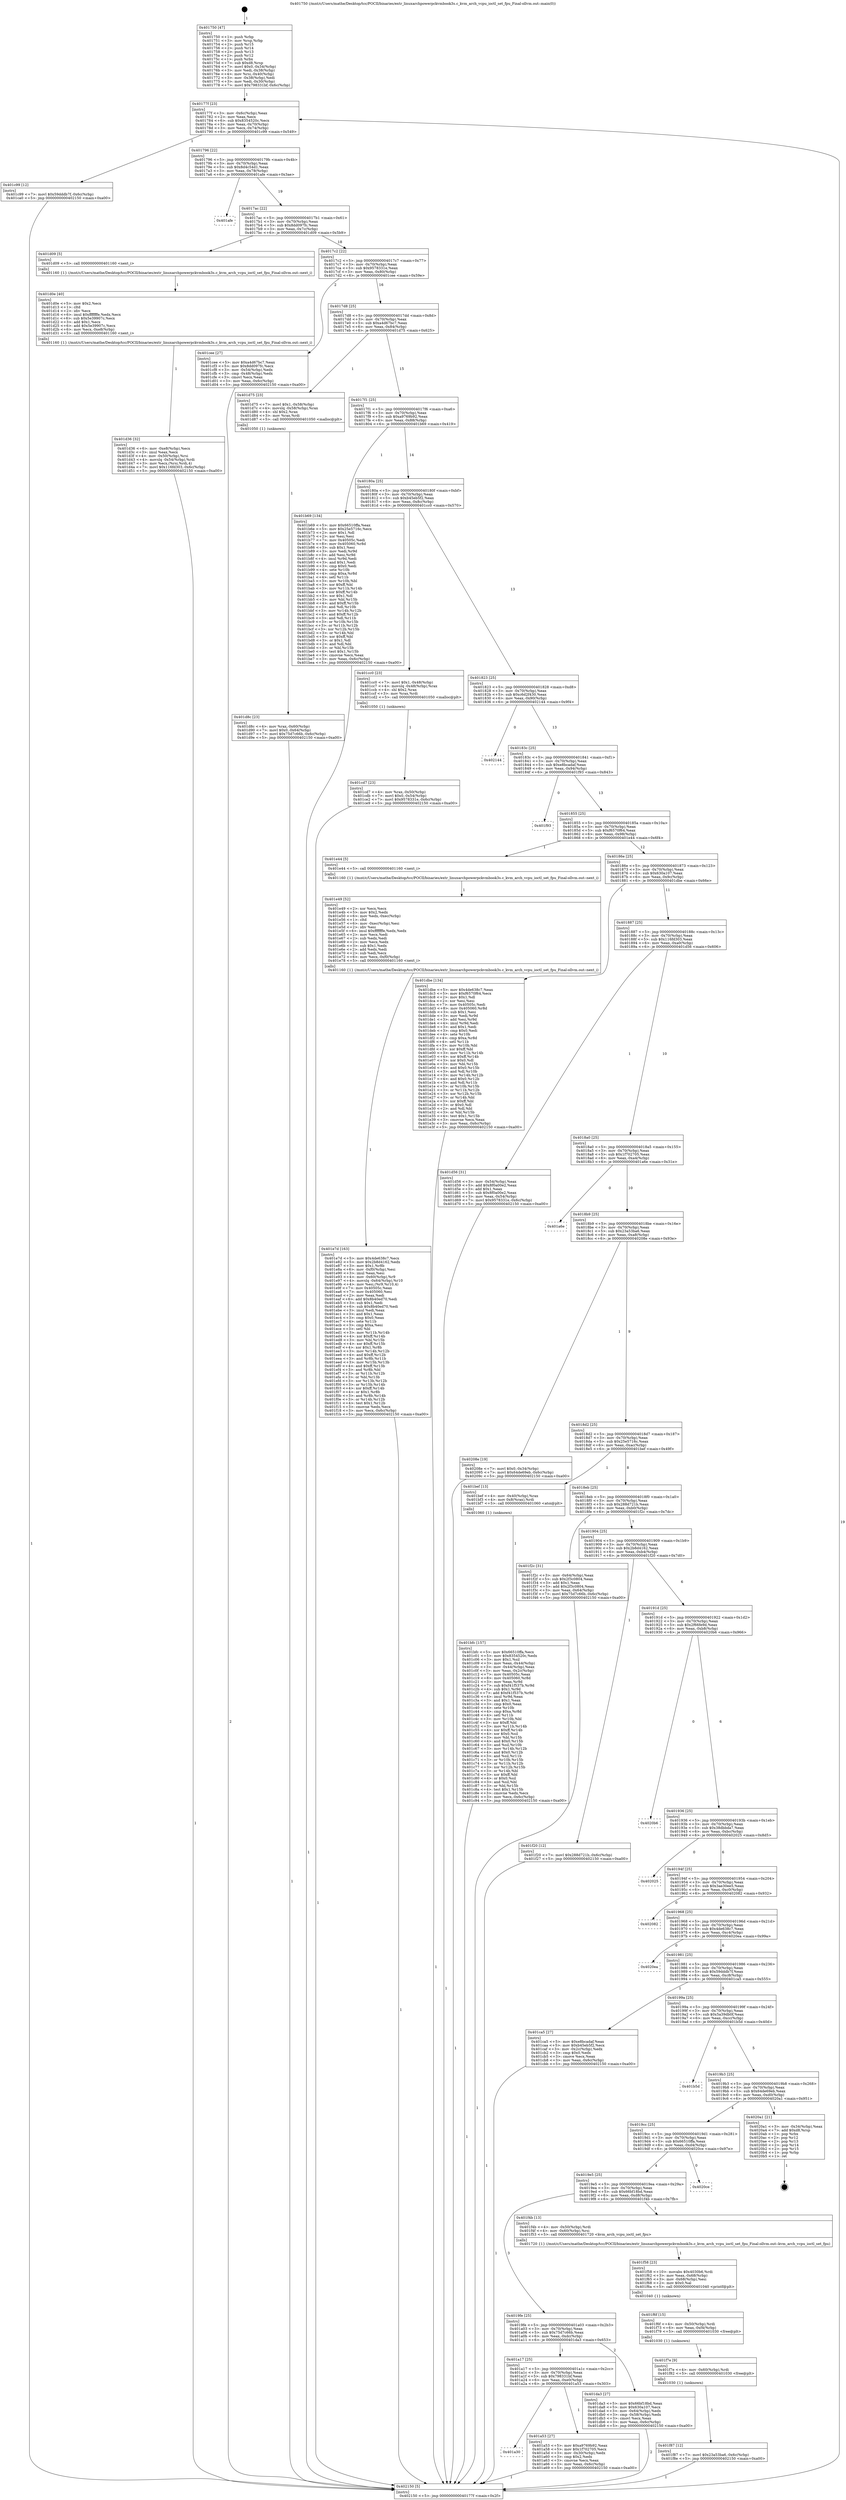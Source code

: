 digraph "0x401750" {
  label = "0x401750 (/mnt/c/Users/mathe/Desktop/tcc/POCII/binaries/extr_linuxarchpowerpckvmbook3s.c_kvm_arch_vcpu_ioctl_set_fpu_Final-ollvm.out::main(0))"
  labelloc = "t"
  node[shape=record]

  Entry [label="",width=0.3,height=0.3,shape=circle,fillcolor=black,style=filled]
  "0x40177f" [label="{
     0x40177f [23]\l
     | [instrs]\l
     &nbsp;&nbsp;0x40177f \<+3\>: mov -0x6c(%rbp),%eax\l
     &nbsp;&nbsp;0x401782 \<+2\>: mov %eax,%ecx\l
     &nbsp;&nbsp;0x401784 \<+6\>: sub $0x8354520c,%ecx\l
     &nbsp;&nbsp;0x40178a \<+3\>: mov %eax,-0x70(%rbp)\l
     &nbsp;&nbsp;0x40178d \<+3\>: mov %ecx,-0x74(%rbp)\l
     &nbsp;&nbsp;0x401790 \<+6\>: je 0000000000401c99 \<main+0x549\>\l
  }"]
  "0x401c99" [label="{
     0x401c99 [12]\l
     | [instrs]\l
     &nbsp;&nbsp;0x401c99 \<+7\>: movl $0x59dddb7f,-0x6c(%rbp)\l
     &nbsp;&nbsp;0x401ca0 \<+5\>: jmp 0000000000402150 \<main+0xa00\>\l
  }"]
  "0x401796" [label="{
     0x401796 [22]\l
     | [instrs]\l
     &nbsp;&nbsp;0x401796 \<+5\>: jmp 000000000040179b \<main+0x4b\>\l
     &nbsp;&nbsp;0x40179b \<+3\>: mov -0x70(%rbp),%eax\l
     &nbsp;&nbsp;0x40179e \<+5\>: sub $0x8d4c54d1,%eax\l
     &nbsp;&nbsp;0x4017a3 \<+3\>: mov %eax,-0x78(%rbp)\l
     &nbsp;&nbsp;0x4017a6 \<+6\>: je 0000000000401afe \<main+0x3ae\>\l
  }"]
  Exit [label="",width=0.3,height=0.3,shape=circle,fillcolor=black,style=filled,peripheries=2]
  "0x401afe" [label="{
     0x401afe\l
  }", style=dashed]
  "0x4017ac" [label="{
     0x4017ac [22]\l
     | [instrs]\l
     &nbsp;&nbsp;0x4017ac \<+5\>: jmp 00000000004017b1 \<main+0x61\>\l
     &nbsp;&nbsp;0x4017b1 \<+3\>: mov -0x70(%rbp),%eax\l
     &nbsp;&nbsp;0x4017b4 \<+5\>: sub $0x8dd097fc,%eax\l
     &nbsp;&nbsp;0x4017b9 \<+3\>: mov %eax,-0x7c(%rbp)\l
     &nbsp;&nbsp;0x4017bc \<+6\>: je 0000000000401d09 \<main+0x5b9\>\l
  }"]
  "0x401f87" [label="{
     0x401f87 [12]\l
     | [instrs]\l
     &nbsp;&nbsp;0x401f87 \<+7\>: movl $0x23a53ba6,-0x6c(%rbp)\l
     &nbsp;&nbsp;0x401f8e \<+5\>: jmp 0000000000402150 \<main+0xa00\>\l
  }"]
  "0x401d09" [label="{
     0x401d09 [5]\l
     | [instrs]\l
     &nbsp;&nbsp;0x401d09 \<+5\>: call 0000000000401160 \<next_i\>\l
     | [calls]\l
     &nbsp;&nbsp;0x401160 \{1\} (/mnt/c/Users/mathe/Desktop/tcc/POCII/binaries/extr_linuxarchpowerpckvmbook3s.c_kvm_arch_vcpu_ioctl_set_fpu_Final-ollvm.out::next_i)\l
  }"]
  "0x4017c2" [label="{
     0x4017c2 [22]\l
     | [instrs]\l
     &nbsp;&nbsp;0x4017c2 \<+5\>: jmp 00000000004017c7 \<main+0x77\>\l
     &nbsp;&nbsp;0x4017c7 \<+3\>: mov -0x70(%rbp),%eax\l
     &nbsp;&nbsp;0x4017ca \<+5\>: sub $0x9578331e,%eax\l
     &nbsp;&nbsp;0x4017cf \<+3\>: mov %eax,-0x80(%rbp)\l
     &nbsp;&nbsp;0x4017d2 \<+6\>: je 0000000000401cee \<main+0x59e\>\l
  }"]
  "0x401f7e" [label="{
     0x401f7e [9]\l
     | [instrs]\l
     &nbsp;&nbsp;0x401f7e \<+4\>: mov -0x60(%rbp),%rdi\l
     &nbsp;&nbsp;0x401f82 \<+5\>: call 0000000000401030 \<free@plt\>\l
     | [calls]\l
     &nbsp;&nbsp;0x401030 \{1\} (unknown)\l
  }"]
  "0x401cee" [label="{
     0x401cee [27]\l
     | [instrs]\l
     &nbsp;&nbsp;0x401cee \<+5\>: mov $0xa4d67bc7,%eax\l
     &nbsp;&nbsp;0x401cf3 \<+5\>: mov $0x8dd097fc,%ecx\l
     &nbsp;&nbsp;0x401cf8 \<+3\>: mov -0x54(%rbp),%edx\l
     &nbsp;&nbsp;0x401cfb \<+3\>: cmp -0x48(%rbp),%edx\l
     &nbsp;&nbsp;0x401cfe \<+3\>: cmovl %ecx,%eax\l
     &nbsp;&nbsp;0x401d01 \<+3\>: mov %eax,-0x6c(%rbp)\l
     &nbsp;&nbsp;0x401d04 \<+5\>: jmp 0000000000402150 \<main+0xa00\>\l
  }"]
  "0x4017d8" [label="{
     0x4017d8 [25]\l
     | [instrs]\l
     &nbsp;&nbsp;0x4017d8 \<+5\>: jmp 00000000004017dd \<main+0x8d\>\l
     &nbsp;&nbsp;0x4017dd \<+3\>: mov -0x70(%rbp),%eax\l
     &nbsp;&nbsp;0x4017e0 \<+5\>: sub $0xa4d67bc7,%eax\l
     &nbsp;&nbsp;0x4017e5 \<+6\>: mov %eax,-0x84(%rbp)\l
     &nbsp;&nbsp;0x4017eb \<+6\>: je 0000000000401d75 \<main+0x625\>\l
  }"]
  "0x401f6f" [label="{
     0x401f6f [15]\l
     | [instrs]\l
     &nbsp;&nbsp;0x401f6f \<+4\>: mov -0x50(%rbp),%rdi\l
     &nbsp;&nbsp;0x401f73 \<+6\>: mov %eax,-0xf4(%rbp)\l
     &nbsp;&nbsp;0x401f79 \<+5\>: call 0000000000401030 \<free@plt\>\l
     | [calls]\l
     &nbsp;&nbsp;0x401030 \{1\} (unknown)\l
  }"]
  "0x401d75" [label="{
     0x401d75 [23]\l
     | [instrs]\l
     &nbsp;&nbsp;0x401d75 \<+7\>: movl $0x1,-0x58(%rbp)\l
     &nbsp;&nbsp;0x401d7c \<+4\>: movslq -0x58(%rbp),%rax\l
     &nbsp;&nbsp;0x401d80 \<+4\>: shl $0x2,%rax\l
     &nbsp;&nbsp;0x401d84 \<+3\>: mov %rax,%rdi\l
     &nbsp;&nbsp;0x401d87 \<+5\>: call 0000000000401050 \<malloc@plt\>\l
     | [calls]\l
     &nbsp;&nbsp;0x401050 \{1\} (unknown)\l
  }"]
  "0x4017f1" [label="{
     0x4017f1 [25]\l
     | [instrs]\l
     &nbsp;&nbsp;0x4017f1 \<+5\>: jmp 00000000004017f6 \<main+0xa6\>\l
     &nbsp;&nbsp;0x4017f6 \<+3\>: mov -0x70(%rbp),%eax\l
     &nbsp;&nbsp;0x4017f9 \<+5\>: sub $0xa9769b92,%eax\l
     &nbsp;&nbsp;0x4017fe \<+6\>: mov %eax,-0x88(%rbp)\l
     &nbsp;&nbsp;0x401804 \<+6\>: je 0000000000401b69 \<main+0x419\>\l
  }"]
  "0x401f58" [label="{
     0x401f58 [23]\l
     | [instrs]\l
     &nbsp;&nbsp;0x401f58 \<+10\>: movabs $0x4030b6,%rdi\l
     &nbsp;&nbsp;0x401f62 \<+3\>: mov %eax,-0x68(%rbp)\l
     &nbsp;&nbsp;0x401f65 \<+3\>: mov -0x68(%rbp),%esi\l
     &nbsp;&nbsp;0x401f68 \<+2\>: mov $0x0,%al\l
     &nbsp;&nbsp;0x401f6a \<+5\>: call 0000000000401040 \<printf@plt\>\l
     | [calls]\l
     &nbsp;&nbsp;0x401040 \{1\} (unknown)\l
  }"]
  "0x401b69" [label="{
     0x401b69 [134]\l
     | [instrs]\l
     &nbsp;&nbsp;0x401b69 \<+5\>: mov $0x66510ffa,%eax\l
     &nbsp;&nbsp;0x401b6e \<+5\>: mov $0x25e5716c,%ecx\l
     &nbsp;&nbsp;0x401b73 \<+2\>: mov $0x1,%dl\l
     &nbsp;&nbsp;0x401b75 \<+2\>: xor %esi,%esi\l
     &nbsp;&nbsp;0x401b77 \<+7\>: mov 0x40505c,%edi\l
     &nbsp;&nbsp;0x401b7e \<+8\>: mov 0x405060,%r8d\l
     &nbsp;&nbsp;0x401b86 \<+3\>: sub $0x1,%esi\l
     &nbsp;&nbsp;0x401b89 \<+3\>: mov %edi,%r9d\l
     &nbsp;&nbsp;0x401b8c \<+3\>: add %esi,%r9d\l
     &nbsp;&nbsp;0x401b8f \<+4\>: imul %r9d,%edi\l
     &nbsp;&nbsp;0x401b93 \<+3\>: and $0x1,%edi\l
     &nbsp;&nbsp;0x401b96 \<+3\>: cmp $0x0,%edi\l
     &nbsp;&nbsp;0x401b99 \<+4\>: sete %r10b\l
     &nbsp;&nbsp;0x401b9d \<+4\>: cmp $0xa,%r8d\l
     &nbsp;&nbsp;0x401ba1 \<+4\>: setl %r11b\l
     &nbsp;&nbsp;0x401ba5 \<+3\>: mov %r10b,%bl\l
     &nbsp;&nbsp;0x401ba8 \<+3\>: xor $0xff,%bl\l
     &nbsp;&nbsp;0x401bab \<+3\>: mov %r11b,%r14b\l
     &nbsp;&nbsp;0x401bae \<+4\>: xor $0xff,%r14b\l
     &nbsp;&nbsp;0x401bb2 \<+3\>: xor $0x1,%dl\l
     &nbsp;&nbsp;0x401bb5 \<+3\>: mov %bl,%r15b\l
     &nbsp;&nbsp;0x401bb8 \<+4\>: and $0xff,%r15b\l
     &nbsp;&nbsp;0x401bbc \<+3\>: and %dl,%r10b\l
     &nbsp;&nbsp;0x401bbf \<+3\>: mov %r14b,%r12b\l
     &nbsp;&nbsp;0x401bc2 \<+4\>: and $0xff,%r12b\l
     &nbsp;&nbsp;0x401bc6 \<+3\>: and %dl,%r11b\l
     &nbsp;&nbsp;0x401bc9 \<+3\>: or %r10b,%r15b\l
     &nbsp;&nbsp;0x401bcc \<+3\>: or %r11b,%r12b\l
     &nbsp;&nbsp;0x401bcf \<+3\>: xor %r12b,%r15b\l
     &nbsp;&nbsp;0x401bd2 \<+3\>: or %r14b,%bl\l
     &nbsp;&nbsp;0x401bd5 \<+3\>: xor $0xff,%bl\l
     &nbsp;&nbsp;0x401bd8 \<+3\>: or $0x1,%dl\l
     &nbsp;&nbsp;0x401bdb \<+2\>: and %dl,%bl\l
     &nbsp;&nbsp;0x401bdd \<+3\>: or %bl,%r15b\l
     &nbsp;&nbsp;0x401be0 \<+4\>: test $0x1,%r15b\l
     &nbsp;&nbsp;0x401be4 \<+3\>: cmovne %ecx,%eax\l
     &nbsp;&nbsp;0x401be7 \<+3\>: mov %eax,-0x6c(%rbp)\l
     &nbsp;&nbsp;0x401bea \<+5\>: jmp 0000000000402150 \<main+0xa00\>\l
  }"]
  "0x40180a" [label="{
     0x40180a [25]\l
     | [instrs]\l
     &nbsp;&nbsp;0x40180a \<+5\>: jmp 000000000040180f \<main+0xbf\>\l
     &nbsp;&nbsp;0x40180f \<+3\>: mov -0x70(%rbp),%eax\l
     &nbsp;&nbsp;0x401812 \<+5\>: sub $0xb45eb5f2,%eax\l
     &nbsp;&nbsp;0x401817 \<+6\>: mov %eax,-0x8c(%rbp)\l
     &nbsp;&nbsp;0x40181d \<+6\>: je 0000000000401cc0 \<main+0x570\>\l
  }"]
  "0x401e7d" [label="{
     0x401e7d [163]\l
     | [instrs]\l
     &nbsp;&nbsp;0x401e7d \<+5\>: mov $0x4de638c7,%ecx\l
     &nbsp;&nbsp;0x401e82 \<+5\>: mov $0x2b8d4162,%edx\l
     &nbsp;&nbsp;0x401e87 \<+3\>: mov $0x1,%r8b\l
     &nbsp;&nbsp;0x401e8a \<+6\>: mov -0xf0(%rbp),%esi\l
     &nbsp;&nbsp;0x401e90 \<+3\>: imul %eax,%esi\l
     &nbsp;&nbsp;0x401e93 \<+4\>: mov -0x60(%rbp),%r9\l
     &nbsp;&nbsp;0x401e97 \<+4\>: movslq -0x64(%rbp),%r10\l
     &nbsp;&nbsp;0x401e9b \<+4\>: mov %esi,(%r9,%r10,4)\l
     &nbsp;&nbsp;0x401e9f \<+7\>: mov 0x40505c,%eax\l
     &nbsp;&nbsp;0x401ea6 \<+7\>: mov 0x405060,%esi\l
     &nbsp;&nbsp;0x401ead \<+2\>: mov %eax,%edi\l
     &nbsp;&nbsp;0x401eaf \<+6\>: add $0x8b40ed70,%edi\l
     &nbsp;&nbsp;0x401eb5 \<+3\>: sub $0x1,%edi\l
     &nbsp;&nbsp;0x401eb8 \<+6\>: sub $0x8b40ed70,%edi\l
     &nbsp;&nbsp;0x401ebe \<+3\>: imul %edi,%eax\l
     &nbsp;&nbsp;0x401ec1 \<+3\>: and $0x1,%eax\l
     &nbsp;&nbsp;0x401ec4 \<+3\>: cmp $0x0,%eax\l
     &nbsp;&nbsp;0x401ec7 \<+4\>: sete %r11b\l
     &nbsp;&nbsp;0x401ecb \<+3\>: cmp $0xa,%esi\l
     &nbsp;&nbsp;0x401ece \<+3\>: setl %bl\l
     &nbsp;&nbsp;0x401ed1 \<+3\>: mov %r11b,%r14b\l
     &nbsp;&nbsp;0x401ed4 \<+4\>: xor $0xff,%r14b\l
     &nbsp;&nbsp;0x401ed8 \<+3\>: mov %bl,%r15b\l
     &nbsp;&nbsp;0x401edb \<+4\>: xor $0xff,%r15b\l
     &nbsp;&nbsp;0x401edf \<+4\>: xor $0x1,%r8b\l
     &nbsp;&nbsp;0x401ee3 \<+3\>: mov %r14b,%r12b\l
     &nbsp;&nbsp;0x401ee6 \<+4\>: and $0xff,%r12b\l
     &nbsp;&nbsp;0x401eea \<+3\>: and %r8b,%r11b\l
     &nbsp;&nbsp;0x401eed \<+3\>: mov %r15b,%r13b\l
     &nbsp;&nbsp;0x401ef0 \<+4\>: and $0xff,%r13b\l
     &nbsp;&nbsp;0x401ef4 \<+3\>: and %r8b,%bl\l
     &nbsp;&nbsp;0x401ef7 \<+3\>: or %r11b,%r12b\l
     &nbsp;&nbsp;0x401efa \<+3\>: or %bl,%r13b\l
     &nbsp;&nbsp;0x401efd \<+3\>: xor %r13b,%r12b\l
     &nbsp;&nbsp;0x401f00 \<+3\>: or %r15b,%r14b\l
     &nbsp;&nbsp;0x401f03 \<+4\>: xor $0xff,%r14b\l
     &nbsp;&nbsp;0x401f07 \<+4\>: or $0x1,%r8b\l
     &nbsp;&nbsp;0x401f0b \<+3\>: and %r8b,%r14b\l
     &nbsp;&nbsp;0x401f0e \<+3\>: or %r14b,%r12b\l
     &nbsp;&nbsp;0x401f11 \<+4\>: test $0x1,%r12b\l
     &nbsp;&nbsp;0x401f15 \<+3\>: cmovne %edx,%ecx\l
     &nbsp;&nbsp;0x401f18 \<+3\>: mov %ecx,-0x6c(%rbp)\l
     &nbsp;&nbsp;0x401f1b \<+5\>: jmp 0000000000402150 \<main+0xa00\>\l
  }"]
  "0x401cc0" [label="{
     0x401cc0 [23]\l
     | [instrs]\l
     &nbsp;&nbsp;0x401cc0 \<+7\>: movl $0x1,-0x48(%rbp)\l
     &nbsp;&nbsp;0x401cc7 \<+4\>: movslq -0x48(%rbp),%rax\l
     &nbsp;&nbsp;0x401ccb \<+4\>: shl $0x2,%rax\l
     &nbsp;&nbsp;0x401ccf \<+3\>: mov %rax,%rdi\l
     &nbsp;&nbsp;0x401cd2 \<+5\>: call 0000000000401050 \<malloc@plt\>\l
     | [calls]\l
     &nbsp;&nbsp;0x401050 \{1\} (unknown)\l
  }"]
  "0x401823" [label="{
     0x401823 [25]\l
     | [instrs]\l
     &nbsp;&nbsp;0x401823 \<+5\>: jmp 0000000000401828 \<main+0xd8\>\l
     &nbsp;&nbsp;0x401828 \<+3\>: mov -0x70(%rbp),%eax\l
     &nbsp;&nbsp;0x40182b \<+5\>: sub $0xc6d2f430,%eax\l
     &nbsp;&nbsp;0x401830 \<+6\>: mov %eax,-0x90(%rbp)\l
     &nbsp;&nbsp;0x401836 \<+6\>: je 0000000000402144 \<main+0x9f4\>\l
  }"]
  "0x401e49" [label="{
     0x401e49 [52]\l
     | [instrs]\l
     &nbsp;&nbsp;0x401e49 \<+2\>: xor %ecx,%ecx\l
     &nbsp;&nbsp;0x401e4b \<+5\>: mov $0x2,%edx\l
     &nbsp;&nbsp;0x401e50 \<+6\>: mov %edx,-0xec(%rbp)\l
     &nbsp;&nbsp;0x401e56 \<+1\>: cltd\l
     &nbsp;&nbsp;0x401e57 \<+6\>: mov -0xec(%rbp),%esi\l
     &nbsp;&nbsp;0x401e5d \<+2\>: idiv %esi\l
     &nbsp;&nbsp;0x401e5f \<+6\>: imul $0xfffffffe,%edx,%edx\l
     &nbsp;&nbsp;0x401e65 \<+2\>: mov %ecx,%edi\l
     &nbsp;&nbsp;0x401e67 \<+2\>: sub %edx,%edi\l
     &nbsp;&nbsp;0x401e69 \<+2\>: mov %ecx,%edx\l
     &nbsp;&nbsp;0x401e6b \<+3\>: sub $0x1,%edx\l
     &nbsp;&nbsp;0x401e6e \<+2\>: add %edx,%edi\l
     &nbsp;&nbsp;0x401e70 \<+2\>: sub %edi,%ecx\l
     &nbsp;&nbsp;0x401e72 \<+6\>: mov %ecx,-0xf0(%rbp)\l
     &nbsp;&nbsp;0x401e78 \<+5\>: call 0000000000401160 \<next_i\>\l
     | [calls]\l
     &nbsp;&nbsp;0x401160 \{1\} (/mnt/c/Users/mathe/Desktop/tcc/POCII/binaries/extr_linuxarchpowerpckvmbook3s.c_kvm_arch_vcpu_ioctl_set_fpu_Final-ollvm.out::next_i)\l
  }"]
  "0x402144" [label="{
     0x402144\l
  }", style=dashed]
  "0x40183c" [label="{
     0x40183c [25]\l
     | [instrs]\l
     &nbsp;&nbsp;0x40183c \<+5\>: jmp 0000000000401841 \<main+0xf1\>\l
     &nbsp;&nbsp;0x401841 \<+3\>: mov -0x70(%rbp),%eax\l
     &nbsp;&nbsp;0x401844 \<+5\>: sub $0xe8bcadaf,%eax\l
     &nbsp;&nbsp;0x401849 \<+6\>: mov %eax,-0x94(%rbp)\l
     &nbsp;&nbsp;0x40184f \<+6\>: je 0000000000401f93 \<main+0x843\>\l
  }"]
  "0x401d8c" [label="{
     0x401d8c [23]\l
     | [instrs]\l
     &nbsp;&nbsp;0x401d8c \<+4\>: mov %rax,-0x60(%rbp)\l
     &nbsp;&nbsp;0x401d90 \<+7\>: movl $0x0,-0x64(%rbp)\l
     &nbsp;&nbsp;0x401d97 \<+7\>: movl $0x75d7c66b,-0x6c(%rbp)\l
     &nbsp;&nbsp;0x401d9e \<+5\>: jmp 0000000000402150 \<main+0xa00\>\l
  }"]
  "0x401f93" [label="{
     0x401f93\l
  }", style=dashed]
  "0x401855" [label="{
     0x401855 [25]\l
     | [instrs]\l
     &nbsp;&nbsp;0x401855 \<+5\>: jmp 000000000040185a \<main+0x10a\>\l
     &nbsp;&nbsp;0x40185a \<+3\>: mov -0x70(%rbp),%eax\l
     &nbsp;&nbsp;0x40185d \<+5\>: sub $0xf6570f64,%eax\l
     &nbsp;&nbsp;0x401862 \<+6\>: mov %eax,-0x98(%rbp)\l
     &nbsp;&nbsp;0x401868 \<+6\>: je 0000000000401e44 \<main+0x6f4\>\l
  }"]
  "0x401d36" [label="{
     0x401d36 [32]\l
     | [instrs]\l
     &nbsp;&nbsp;0x401d36 \<+6\>: mov -0xe8(%rbp),%ecx\l
     &nbsp;&nbsp;0x401d3c \<+3\>: imul %eax,%ecx\l
     &nbsp;&nbsp;0x401d3f \<+4\>: mov -0x50(%rbp),%rsi\l
     &nbsp;&nbsp;0x401d43 \<+4\>: movslq -0x54(%rbp),%rdi\l
     &nbsp;&nbsp;0x401d47 \<+3\>: mov %ecx,(%rsi,%rdi,4)\l
     &nbsp;&nbsp;0x401d4a \<+7\>: movl $0x116fd303,-0x6c(%rbp)\l
     &nbsp;&nbsp;0x401d51 \<+5\>: jmp 0000000000402150 \<main+0xa00\>\l
  }"]
  "0x401e44" [label="{
     0x401e44 [5]\l
     | [instrs]\l
     &nbsp;&nbsp;0x401e44 \<+5\>: call 0000000000401160 \<next_i\>\l
     | [calls]\l
     &nbsp;&nbsp;0x401160 \{1\} (/mnt/c/Users/mathe/Desktop/tcc/POCII/binaries/extr_linuxarchpowerpckvmbook3s.c_kvm_arch_vcpu_ioctl_set_fpu_Final-ollvm.out::next_i)\l
  }"]
  "0x40186e" [label="{
     0x40186e [25]\l
     | [instrs]\l
     &nbsp;&nbsp;0x40186e \<+5\>: jmp 0000000000401873 \<main+0x123\>\l
     &nbsp;&nbsp;0x401873 \<+3\>: mov -0x70(%rbp),%eax\l
     &nbsp;&nbsp;0x401876 \<+5\>: sub $0x630a107,%eax\l
     &nbsp;&nbsp;0x40187b \<+6\>: mov %eax,-0x9c(%rbp)\l
     &nbsp;&nbsp;0x401881 \<+6\>: je 0000000000401dbe \<main+0x66e\>\l
  }"]
  "0x401d0e" [label="{
     0x401d0e [40]\l
     | [instrs]\l
     &nbsp;&nbsp;0x401d0e \<+5\>: mov $0x2,%ecx\l
     &nbsp;&nbsp;0x401d13 \<+1\>: cltd\l
     &nbsp;&nbsp;0x401d14 \<+2\>: idiv %ecx\l
     &nbsp;&nbsp;0x401d16 \<+6\>: imul $0xfffffffe,%edx,%ecx\l
     &nbsp;&nbsp;0x401d1c \<+6\>: sub $0x5e39907c,%ecx\l
     &nbsp;&nbsp;0x401d22 \<+3\>: add $0x1,%ecx\l
     &nbsp;&nbsp;0x401d25 \<+6\>: add $0x5e39907c,%ecx\l
     &nbsp;&nbsp;0x401d2b \<+6\>: mov %ecx,-0xe8(%rbp)\l
     &nbsp;&nbsp;0x401d31 \<+5\>: call 0000000000401160 \<next_i\>\l
     | [calls]\l
     &nbsp;&nbsp;0x401160 \{1\} (/mnt/c/Users/mathe/Desktop/tcc/POCII/binaries/extr_linuxarchpowerpckvmbook3s.c_kvm_arch_vcpu_ioctl_set_fpu_Final-ollvm.out::next_i)\l
  }"]
  "0x401dbe" [label="{
     0x401dbe [134]\l
     | [instrs]\l
     &nbsp;&nbsp;0x401dbe \<+5\>: mov $0x4de638c7,%eax\l
     &nbsp;&nbsp;0x401dc3 \<+5\>: mov $0xf6570f64,%ecx\l
     &nbsp;&nbsp;0x401dc8 \<+2\>: mov $0x1,%dl\l
     &nbsp;&nbsp;0x401dca \<+2\>: xor %esi,%esi\l
     &nbsp;&nbsp;0x401dcc \<+7\>: mov 0x40505c,%edi\l
     &nbsp;&nbsp;0x401dd3 \<+8\>: mov 0x405060,%r8d\l
     &nbsp;&nbsp;0x401ddb \<+3\>: sub $0x1,%esi\l
     &nbsp;&nbsp;0x401dde \<+3\>: mov %edi,%r9d\l
     &nbsp;&nbsp;0x401de1 \<+3\>: add %esi,%r9d\l
     &nbsp;&nbsp;0x401de4 \<+4\>: imul %r9d,%edi\l
     &nbsp;&nbsp;0x401de8 \<+3\>: and $0x1,%edi\l
     &nbsp;&nbsp;0x401deb \<+3\>: cmp $0x0,%edi\l
     &nbsp;&nbsp;0x401dee \<+4\>: sete %r10b\l
     &nbsp;&nbsp;0x401df2 \<+4\>: cmp $0xa,%r8d\l
     &nbsp;&nbsp;0x401df6 \<+4\>: setl %r11b\l
     &nbsp;&nbsp;0x401dfa \<+3\>: mov %r10b,%bl\l
     &nbsp;&nbsp;0x401dfd \<+3\>: xor $0xff,%bl\l
     &nbsp;&nbsp;0x401e00 \<+3\>: mov %r11b,%r14b\l
     &nbsp;&nbsp;0x401e03 \<+4\>: xor $0xff,%r14b\l
     &nbsp;&nbsp;0x401e07 \<+3\>: xor $0x0,%dl\l
     &nbsp;&nbsp;0x401e0a \<+3\>: mov %bl,%r15b\l
     &nbsp;&nbsp;0x401e0d \<+4\>: and $0x0,%r15b\l
     &nbsp;&nbsp;0x401e11 \<+3\>: and %dl,%r10b\l
     &nbsp;&nbsp;0x401e14 \<+3\>: mov %r14b,%r12b\l
     &nbsp;&nbsp;0x401e17 \<+4\>: and $0x0,%r12b\l
     &nbsp;&nbsp;0x401e1b \<+3\>: and %dl,%r11b\l
     &nbsp;&nbsp;0x401e1e \<+3\>: or %r10b,%r15b\l
     &nbsp;&nbsp;0x401e21 \<+3\>: or %r11b,%r12b\l
     &nbsp;&nbsp;0x401e24 \<+3\>: xor %r12b,%r15b\l
     &nbsp;&nbsp;0x401e27 \<+3\>: or %r14b,%bl\l
     &nbsp;&nbsp;0x401e2a \<+3\>: xor $0xff,%bl\l
     &nbsp;&nbsp;0x401e2d \<+3\>: or $0x0,%dl\l
     &nbsp;&nbsp;0x401e30 \<+2\>: and %dl,%bl\l
     &nbsp;&nbsp;0x401e32 \<+3\>: or %bl,%r15b\l
     &nbsp;&nbsp;0x401e35 \<+4\>: test $0x1,%r15b\l
     &nbsp;&nbsp;0x401e39 \<+3\>: cmovne %ecx,%eax\l
     &nbsp;&nbsp;0x401e3c \<+3\>: mov %eax,-0x6c(%rbp)\l
     &nbsp;&nbsp;0x401e3f \<+5\>: jmp 0000000000402150 \<main+0xa00\>\l
  }"]
  "0x401887" [label="{
     0x401887 [25]\l
     | [instrs]\l
     &nbsp;&nbsp;0x401887 \<+5\>: jmp 000000000040188c \<main+0x13c\>\l
     &nbsp;&nbsp;0x40188c \<+3\>: mov -0x70(%rbp),%eax\l
     &nbsp;&nbsp;0x40188f \<+5\>: sub $0x116fd303,%eax\l
     &nbsp;&nbsp;0x401894 \<+6\>: mov %eax,-0xa0(%rbp)\l
     &nbsp;&nbsp;0x40189a \<+6\>: je 0000000000401d56 \<main+0x606\>\l
  }"]
  "0x401cd7" [label="{
     0x401cd7 [23]\l
     | [instrs]\l
     &nbsp;&nbsp;0x401cd7 \<+4\>: mov %rax,-0x50(%rbp)\l
     &nbsp;&nbsp;0x401cdb \<+7\>: movl $0x0,-0x54(%rbp)\l
     &nbsp;&nbsp;0x401ce2 \<+7\>: movl $0x9578331e,-0x6c(%rbp)\l
     &nbsp;&nbsp;0x401ce9 \<+5\>: jmp 0000000000402150 \<main+0xa00\>\l
  }"]
  "0x401d56" [label="{
     0x401d56 [31]\l
     | [instrs]\l
     &nbsp;&nbsp;0x401d56 \<+3\>: mov -0x54(%rbp),%eax\l
     &nbsp;&nbsp;0x401d59 \<+5\>: add $0x8f0a00e2,%eax\l
     &nbsp;&nbsp;0x401d5e \<+3\>: add $0x1,%eax\l
     &nbsp;&nbsp;0x401d61 \<+5\>: sub $0x8f0a00e2,%eax\l
     &nbsp;&nbsp;0x401d66 \<+3\>: mov %eax,-0x54(%rbp)\l
     &nbsp;&nbsp;0x401d69 \<+7\>: movl $0x9578331e,-0x6c(%rbp)\l
     &nbsp;&nbsp;0x401d70 \<+5\>: jmp 0000000000402150 \<main+0xa00\>\l
  }"]
  "0x4018a0" [label="{
     0x4018a0 [25]\l
     | [instrs]\l
     &nbsp;&nbsp;0x4018a0 \<+5\>: jmp 00000000004018a5 \<main+0x155\>\l
     &nbsp;&nbsp;0x4018a5 \<+3\>: mov -0x70(%rbp),%eax\l
     &nbsp;&nbsp;0x4018a8 \<+5\>: sub $0x1f702705,%eax\l
     &nbsp;&nbsp;0x4018ad \<+6\>: mov %eax,-0xa4(%rbp)\l
     &nbsp;&nbsp;0x4018b3 \<+6\>: je 0000000000401a6e \<main+0x31e\>\l
  }"]
  "0x401bfc" [label="{
     0x401bfc [157]\l
     | [instrs]\l
     &nbsp;&nbsp;0x401bfc \<+5\>: mov $0x66510ffa,%ecx\l
     &nbsp;&nbsp;0x401c01 \<+5\>: mov $0x8354520c,%edx\l
     &nbsp;&nbsp;0x401c06 \<+3\>: mov $0x1,%sil\l
     &nbsp;&nbsp;0x401c09 \<+3\>: mov %eax,-0x44(%rbp)\l
     &nbsp;&nbsp;0x401c0c \<+3\>: mov -0x44(%rbp),%eax\l
     &nbsp;&nbsp;0x401c0f \<+3\>: mov %eax,-0x2c(%rbp)\l
     &nbsp;&nbsp;0x401c12 \<+7\>: mov 0x40505c,%eax\l
     &nbsp;&nbsp;0x401c19 \<+8\>: mov 0x405060,%r8d\l
     &nbsp;&nbsp;0x401c21 \<+3\>: mov %eax,%r9d\l
     &nbsp;&nbsp;0x401c24 \<+7\>: sub $0xf41f537b,%r9d\l
     &nbsp;&nbsp;0x401c2b \<+4\>: sub $0x1,%r9d\l
     &nbsp;&nbsp;0x401c2f \<+7\>: add $0xf41f537b,%r9d\l
     &nbsp;&nbsp;0x401c36 \<+4\>: imul %r9d,%eax\l
     &nbsp;&nbsp;0x401c3a \<+3\>: and $0x1,%eax\l
     &nbsp;&nbsp;0x401c3d \<+3\>: cmp $0x0,%eax\l
     &nbsp;&nbsp;0x401c40 \<+4\>: sete %r10b\l
     &nbsp;&nbsp;0x401c44 \<+4\>: cmp $0xa,%r8d\l
     &nbsp;&nbsp;0x401c48 \<+4\>: setl %r11b\l
     &nbsp;&nbsp;0x401c4c \<+3\>: mov %r10b,%bl\l
     &nbsp;&nbsp;0x401c4f \<+3\>: xor $0xff,%bl\l
     &nbsp;&nbsp;0x401c52 \<+3\>: mov %r11b,%r14b\l
     &nbsp;&nbsp;0x401c55 \<+4\>: xor $0xff,%r14b\l
     &nbsp;&nbsp;0x401c59 \<+4\>: xor $0x0,%sil\l
     &nbsp;&nbsp;0x401c5d \<+3\>: mov %bl,%r15b\l
     &nbsp;&nbsp;0x401c60 \<+4\>: and $0x0,%r15b\l
     &nbsp;&nbsp;0x401c64 \<+3\>: and %sil,%r10b\l
     &nbsp;&nbsp;0x401c67 \<+3\>: mov %r14b,%r12b\l
     &nbsp;&nbsp;0x401c6a \<+4\>: and $0x0,%r12b\l
     &nbsp;&nbsp;0x401c6e \<+3\>: and %sil,%r11b\l
     &nbsp;&nbsp;0x401c71 \<+3\>: or %r10b,%r15b\l
     &nbsp;&nbsp;0x401c74 \<+3\>: or %r11b,%r12b\l
     &nbsp;&nbsp;0x401c77 \<+3\>: xor %r12b,%r15b\l
     &nbsp;&nbsp;0x401c7a \<+3\>: or %r14b,%bl\l
     &nbsp;&nbsp;0x401c7d \<+3\>: xor $0xff,%bl\l
     &nbsp;&nbsp;0x401c80 \<+4\>: or $0x0,%sil\l
     &nbsp;&nbsp;0x401c84 \<+3\>: and %sil,%bl\l
     &nbsp;&nbsp;0x401c87 \<+3\>: or %bl,%r15b\l
     &nbsp;&nbsp;0x401c8a \<+4\>: test $0x1,%r15b\l
     &nbsp;&nbsp;0x401c8e \<+3\>: cmovne %edx,%ecx\l
     &nbsp;&nbsp;0x401c91 \<+3\>: mov %ecx,-0x6c(%rbp)\l
     &nbsp;&nbsp;0x401c94 \<+5\>: jmp 0000000000402150 \<main+0xa00\>\l
  }"]
  "0x401a6e" [label="{
     0x401a6e\l
  }", style=dashed]
  "0x4018b9" [label="{
     0x4018b9 [25]\l
     | [instrs]\l
     &nbsp;&nbsp;0x4018b9 \<+5\>: jmp 00000000004018be \<main+0x16e\>\l
     &nbsp;&nbsp;0x4018be \<+3\>: mov -0x70(%rbp),%eax\l
     &nbsp;&nbsp;0x4018c1 \<+5\>: sub $0x23a53ba6,%eax\l
     &nbsp;&nbsp;0x4018c6 \<+6\>: mov %eax,-0xa8(%rbp)\l
     &nbsp;&nbsp;0x4018cc \<+6\>: je 000000000040208e \<main+0x93e\>\l
  }"]
  "0x401750" [label="{
     0x401750 [47]\l
     | [instrs]\l
     &nbsp;&nbsp;0x401750 \<+1\>: push %rbp\l
     &nbsp;&nbsp;0x401751 \<+3\>: mov %rsp,%rbp\l
     &nbsp;&nbsp;0x401754 \<+2\>: push %r15\l
     &nbsp;&nbsp;0x401756 \<+2\>: push %r14\l
     &nbsp;&nbsp;0x401758 \<+2\>: push %r13\l
     &nbsp;&nbsp;0x40175a \<+2\>: push %r12\l
     &nbsp;&nbsp;0x40175c \<+1\>: push %rbx\l
     &nbsp;&nbsp;0x40175d \<+7\>: sub $0xd8,%rsp\l
     &nbsp;&nbsp;0x401764 \<+7\>: movl $0x0,-0x34(%rbp)\l
     &nbsp;&nbsp;0x40176b \<+3\>: mov %edi,-0x38(%rbp)\l
     &nbsp;&nbsp;0x40176e \<+4\>: mov %rsi,-0x40(%rbp)\l
     &nbsp;&nbsp;0x401772 \<+3\>: mov -0x38(%rbp),%edi\l
     &nbsp;&nbsp;0x401775 \<+3\>: mov %edi,-0x30(%rbp)\l
     &nbsp;&nbsp;0x401778 \<+7\>: movl $0x798331bf,-0x6c(%rbp)\l
  }"]
  "0x40208e" [label="{
     0x40208e [19]\l
     | [instrs]\l
     &nbsp;&nbsp;0x40208e \<+7\>: movl $0x0,-0x34(%rbp)\l
     &nbsp;&nbsp;0x402095 \<+7\>: movl $0x64de69eb,-0x6c(%rbp)\l
     &nbsp;&nbsp;0x40209c \<+5\>: jmp 0000000000402150 \<main+0xa00\>\l
  }"]
  "0x4018d2" [label="{
     0x4018d2 [25]\l
     | [instrs]\l
     &nbsp;&nbsp;0x4018d2 \<+5\>: jmp 00000000004018d7 \<main+0x187\>\l
     &nbsp;&nbsp;0x4018d7 \<+3\>: mov -0x70(%rbp),%eax\l
     &nbsp;&nbsp;0x4018da \<+5\>: sub $0x25e5716c,%eax\l
     &nbsp;&nbsp;0x4018df \<+6\>: mov %eax,-0xac(%rbp)\l
     &nbsp;&nbsp;0x4018e5 \<+6\>: je 0000000000401bef \<main+0x49f\>\l
  }"]
  "0x402150" [label="{
     0x402150 [5]\l
     | [instrs]\l
     &nbsp;&nbsp;0x402150 \<+5\>: jmp 000000000040177f \<main+0x2f\>\l
  }"]
  "0x401bef" [label="{
     0x401bef [13]\l
     | [instrs]\l
     &nbsp;&nbsp;0x401bef \<+4\>: mov -0x40(%rbp),%rax\l
     &nbsp;&nbsp;0x401bf3 \<+4\>: mov 0x8(%rax),%rdi\l
     &nbsp;&nbsp;0x401bf7 \<+5\>: call 0000000000401060 \<atoi@plt\>\l
     | [calls]\l
     &nbsp;&nbsp;0x401060 \{1\} (unknown)\l
  }"]
  "0x4018eb" [label="{
     0x4018eb [25]\l
     | [instrs]\l
     &nbsp;&nbsp;0x4018eb \<+5\>: jmp 00000000004018f0 \<main+0x1a0\>\l
     &nbsp;&nbsp;0x4018f0 \<+3\>: mov -0x70(%rbp),%eax\l
     &nbsp;&nbsp;0x4018f3 \<+5\>: sub $0x288d721b,%eax\l
     &nbsp;&nbsp;0x4018f8 \<+6\>: mov %eax,-0xb0(%rbp)\l
     &nbsp;&nbsp;0x4018fe \<+6\>: je 0000000000401f2c \<main+0x7dc\>\l
  }"]
  "0x401a30" [label="{
     0x401a30\l
  }", style=dashed]
  "0x401f2c" [label="{
     0x401f2c [31]\l
     | [instrs]\l
     &nbsp;&nbsp;0x401f2c \<+3\>: mov -0x64(%rbp),%eax\l
     &nbsp;&nbsp;0x401f2f \<+5\>: sub $0x2f3c0804,%eax\l
     &nbsp;&nbsp;0x401f34 \<+3\>: add $0x1,%eax\l
     &nbsp;&nbsp;0x401f37 \<+5\>: add $0x2f3c0804,%eax\l
     &nbsp;&nbsp;0x401f3c \<+3\>: mov %eax,-0x64(%rbp)\l
     &nbsp;&nbsp;0x401f3f \<+7\>: movl $0x75d7c66b,-0x6c(%rbp)\l
     &nbsp;&nbsp;0x401f46 \<+5\>: jmp 0000000000402150 \<main+0xa00\>\l
  }"]
  "0x401904" [label="{
     0x401904 [25]\l
     | [instrs]\l
     &nbsp;&nbsp;0x401904 \<+5\>: jmp 0000000000401909 \<main+0x1b9\>\l
     &nbsp;&nbsp;0x401909 \<+3\>: mov -0x70(%rbp),%eax\l
     &nbsp;&nbsp;0x40190c \<+5\>: sub $0x2b8d4162,%eax\l
     &nbsp;&nbsp;0x401911 \<+6\>: mov %eax,-0xb4(%rbp)\l
     &nbsp;&nbsp;0x401917 \<+6\>: je 0000000000401f20 \<main+0x7d0\>\l
  }"]
  "0x401a53" [label="{
     0x401a53 [27]\l
     | [instrs]\l
     &nbsp;&nbsp;0x401a53 \<+5\>: mov $0xa9769b92,%eax\l
     &nbsp;&nbsp;0x401a58 \<+5\>: mov $0x1f702705,%ecx\l
     &nbsp;&nbsp;0x401a5d \<+3\>: mov -0x30(%rbp),%edx\l
     &nbsp;&nbsp;0x401a60 \<+3\>: cmp $0x2,%edx\l
     &nbsp;&nbsp;0x401a63 \<+3\>: cmovne %ecx,%eax\l
     &nbsp;&nbsp;0x401a66 \<+3\>: mov %eax,-0x6c(%rbp)\l
     &nbsp;&nbsp;0x401a69 \<+5\>: jmp 0000000000402150 \<main+0xa00\>\l
  }"]
  "0x401f20" [label="{
     0x401f20 [12]\l
     | [instrs]\l
     &nbsp;&nbsp;0x401f20 \<+7\>: movl $0x288d721b,-0x6c(%rbp)\l
     &nbsp;&nbsp;0x401f27 \<+5\>: jmp 0000000000402150 \<main+0xa00\>\l
  }"]
  "0x40191d" [label="{
     0x40191d [25]\l
     | [instrs]\l
     &nbsp;&nbsp;0x40191d \<+5\>: jmp 0000000000401922 \<main+0x1d2\>\l
     &nbsp;&nbsp;0x401922 \<+3\>: mov -0x70(%rbp),%eax\l
     &nbsp;&nbsp;0x401925 \<+5\>: sub $0x2f66fe9d,%eax\l
     &nbsp;&nbsp;0x40192a \<+6\>: mov %eax,-0xb8(%rbp)\l
     &nbsp;&nbsp;0x401930 \<+6\>: je 00000000004020b6 \<main+0x966\>\l
  }"]
  "0x401a17" [label="{
     0x401a17 [25]\l
     | [instrs]\l
     &nbsp;&nbsp;0x401a17 \<+5\>: jmp 0000000000401a1c \<main+0x2cc\>\l
     &nbsp;&nbsp;0x401a1c \<+3\>: mov -0x70(%rbp),%eax\l
     &nbsp;&nbsp;0x401a1f \<+5\>: sub $0x798331bf,%eax\l
     &nbsp;&nbsp;0x401a24 \<+6\>: mov %eax,-0xe0(%rbp)\l
     &nbsp;&nbsp;0x401a2a \<+6\>: je 0000000000401a53 \<main+0x303\>\l
  }"]
  "0x4020b6" [label="{
     0x4020b6\l
  }", style=dashed]
  "0x401936" [label="{
     0x401936 [25]\l
     | [instrs]\l
     &nbsp;&nbsp;0x401936 \<+5\>: jmp 000000000040193b \<main+0x1eb\>\l
     &nbsp;&nbsp;0x40193b \<+3\>: mov -0x70(%rbp),%eax\l
     &nbsp;&nbsp;0x40193e \<+5\>: sub $0x38dbbda7,%eax\l
     &nbsp;&nbsp;0x401943 \<+6\>: mov %eax,-0xbc(%rbp)\l
     &nbsp;&nbsp;0x401949 \<+6\>: je 0000000000402025 \<main+0x8d5\>\l
  }"]
  "0x401da3" [label="{
     0x401da3 [27]\l
     | [instrs]\l
     &nbsp;&nbsp;0x401da3 \<+5\>: mov $0x66bf18bd,%eax\l
     &nbsp;&nbsp;0x401da8 \<+5\>: mov $0x630a107,%ecx\l
     &nbsp;&nbsp;0x401dad \<+3\>: mov -0x64(%rbp),%edx\l
     &nbsp;&nbsp;0x401db0 \<+3\>: cmp -0x58(%rbp),%edx\l
     &nbsp;&nbsp;0x401db3 \<+3\>: cmovl %ecx,%eax\l
     &nbsp;&nbsp;0x401db6 \<+3\>: mov %eax,-0x6c(%rbp)\l
     &nbsp;&nbsp;0x401db9 \<+5\>: jmp 0000000000402150 \<main+0xa00\>\l
  }"]
  "0x402025" [label="{
     0x402025\l
  }", style=dashed]
  "0x40194f" [label="{
     0x40194f [25]\l
     | [instrs]\l
     &nbsp;&nbsp;0x40194f \<+5\>: jmp 0000000000401954 \<main+0x204\>\l
     &nbsp;&nbsp;0x401954 \<+3\>: mov -0x70(%rbp),%eax\l
     &nbsp;&nbsp;0x401957 \<+5\>: sub $0x3ae30ee5,%eax\l
     &nbsp;&nbsp;0x40195c \<+6\>: mov %eax,-0xc0(%rbp)\l
     &nbsp;&nbsp;0x401962 \<+6\>: je 0000000000402082 \<main+0x932\>\l
  }"]
  "0x4019fe" [label="{
     0x4019fe [25]\l
     | [instrs]\l
     &nbsp;&nbsp;0x4019fe \<+5\>: jmp 0000000000401a03 \<main+0x2b3\>\l
     &nbsp;&nbsp;0x401a03 \<+3\>: mov -0x70(%rbp),%eax\l
     &nbsp;&nbsp;0x401a06 \<+5\>: sub $0x75d7c66b,%eax\l
     &nbsp;&nbsp;0x401a0b \<+6\>: mov %eax,-0xdc(%rbp)\l
     &nbsp;&nbsp;0x401a11 \<+6\>: je 0000000000401da3 \<main+0x653\>\l
  }"]
  "0x402082" [label="{
     0x402082\l
  }", style=dashed]
  "0x401968" [label="{
     0x401968 [25]\l
     | [instrs]\l
     &nbsp;&nbsp;0x401968 \<+5\>: jmp 000000000040196d \<main+0x21d\>\l
     &nbsp;&nbsp;0x40196d \<+3\>: mov -0x70(%rbp),%eax\l
     &nbsp;&nbsp;0x401970 \<+5\>: sub $0x4de638c7,%eax\l
     &nbsp;&nbsp;0x401975 \<+6\>: mov %eax,-0xc4(%rbp)\l
     &nbsp;&nbsp;0x40197b \<+6\>: je 00000000004020ea \<main+0x99a\>\l
  }"]
  "0x401f4b" [label="{
     0x401f4b [13]\l
     | [instrs]\l
     &nbsp;&nbsp;0x401f4b \<+4\>: mov -0x50(%rbp),%rdi\l
     &nbsp;&nbsp;0x401f4f \<+4\>: mov -0x60(%rbp),%rsi\l
     &nbsp;&nbsp;0x401f53 \<+5\>: call 0000000000401720 \<kvm_arch_vcpu_ioctl_set_fpu\>\l
     | [calls]\l
     &nbsp;&nbsp;0x401720 \{1\} (/mnt/c/Users/mathe/Desktop/tcc/POCII/binaries/extr_linuxarchpowerpckvmbook3s.c_kvm_arch_vcpu_ioctl_set_fpu_Final-ollvm.out::kvm_arch_vcpu_ioctl_set_fpu)\l
  }"]
  "0x4020ea" [label="{
     0x4020ea\l
  }", style=dashed]
  "0x401981" [label="{
     0x401981 [25]\l
     | [instrs]\l
     &nbsp;&nbsp;0x401981 \<+5\>: jmp 0000000000401986 \<main+0x236\>\l
     &nbsp;&nbsp;0x401986 \<+3\>: mov -0x70(%rbp),%eax\l
     &nbsp;&nbsp;0x401989 \<+5\>: sub $0x59dddb7f,%eax\l
     &nbsp;&nbsp;0x40198e \<+6\>: mov %eax,-0xc8(%rbp)\l
     &nbsp;&nbsp;0x401994 \<+6\>: je 0000000000401ca5 \<main+0x555\>\l
  }"]
  "0x4019e5" [label="{
     0x4019e5 [25]\l
     | [instrs]\l
     &nbsp;&nbsp;0x4019e5 \<+5\>: jmp 00000000004019ea \<main+0x29a\>\l
     &nbsp;&nbsp;0x4019ea \<+3\>: mov -0x70(%rbp),%eax\l
     &nbsp;&nbsp;0x4019ed \<+5\>: sub $0x66bf18bd,%eax\l
     &nbsp;&nbsp;0x4019f2 \<+6\>: mov %eax,-0xd8(%rbp)\l
     &nbsp;&nbsp;0x4019f8 \<+6\>: je 0000000000401f4b \<main+0x7fb\>\l
  }"]
  "0x401ca5" [label="{
     0x401ca5 [27]\l
     | [instrs]\l
     &nbsp;&nbsp;0x401ca5 \<+5\>: mov $0xe8bcadaf,%eax\l
     &nbsp;&nbsp;0x401caa \<+5\>: mov $0xb45eb5f2,%ecx\l
     &nbsp;&nbsp;0x401caf \<+3\>: mov -0x2c(%rbp),%edx\l
     &nbsp;&nbsp;0x401cb2 \<+3\>: cmp $0x0,%edx\l
     &nbsp;&nbsp;0x401cb5 \<+3\>: cmove %ecx,%eax\l
     &nbsp;&nbsp;0x401cb8 \<+3\>: mov %eax,-0x6c(%rbp)\l
     &nbsp;&nbsp;0x401cbb \<+5\>: jmp 0000000000402150 \<main+0xa00\>\l
  }"]
  "0x40199a" [label="{
     0x40199a [25]\l
     | [instrs]\l
     &nbsp;&nbsp;0x40199a \<+5\>: jmp 000000000040199f \<main+0x24f\>\l
     &nbsp;&nbsp;0x40199f \<+3\>: mov -0x70(%rbp),%eax\l
     &nbsp;&nbsp;0x4019a2 \<+5\>: sub $0x5a39db0f,%eax\l
     &nbsp;&nbsp;0x4019a7 \<+6\>: mov %eax,-0xcc(%rbp)\l
     &nbsp;&nbsp;0x4019ad \<+6\>: je 0000000000401b5d \<main+0x40d\>\l
  }"]
  "0x4020ce" [label="{
     0x4020ce\l
  }", style=dashed]
  "0x401b5d" [label="{
     0x401b5d\l
  }", style=dashed]
  "0x4019b3" [label="{
     0x4019b3 [25]\l
     | [instrs]\l
     &nbsp;&nbsp;0x4019b3 \<+5\>: jmp 00000000004019b8 \<main+0x268\>\l
     &nbsp;&nbsp;0x4019b8 \<+3\>: mov -0x70(%rbp),%eax\l
     &nbsp;&nbsp;0x4019bb \<+5\>: sub $0x64de69eb,%eax\l
     &nbsp;&nbsp;0x4019c0 \<+6\>: mov %eax,-0xd0(%rbp)\l
     &nbsp;&nbsp;0x4019c6 \<+6\>: je 00000000004020a1 \<main+0x951\>\l
  }"]
  "0x4019cc" [label="{
     0x4019cc [25]\l
     | [instrs]\l
     &nbsp;&nbsp;0x4019cc \<+5\>: jmp 00000000004019d1 \<main+0x281\>\l
     &nbsp;&nbsp;0x4019d1 \<+3\>: mov -0x70(%rbp),%eax\l
     &nbsp;&nbsp;0x4019d4 \<+5\>: sub $0x66510ffa,%eax\l
     &nbsp;&nbsp;0x4019d9 \<+6\>: mov %eax,-0xd4(%rbp)\l
     &nbsp;&nbsp;0x4019df \<+6\>: je 00000000004020ce \<main+0x97e\>\l
  }"]
  "0x4020a1" [label="{
     0x4020a1 [21]\l
     | [instrs]\l
     &nbsp;&nbsp;0x4020a1 \<+3\>: mov -0x34(%rbp),%eax\l
     &nbsp;&nbsp;0x4020a4 \<+7\>: add $0xd8,%rsp\l
     &nbsp;&nbsp;0x4020ab \<+1\>: pop %rbx\l
     &nbsp;&nbsp;0x4020ac \<+2\>: pop %r12\l
     &nbsp;&nbsp;0x4020ae \<+2\>: pop %r13\l
     &nbsp;&nbsp;0x4020b0 \<+2\>: pop %r14\l
     &nbsp;&nbsp;0x4020b2 \<+2\>: pop %r15\l
     &nbsp;&nbsp;0x4020b4 \<+1\>: pop %rbp\l
     &nbsp;&nbsp;0x4020b5 \<+1\>: ret\l
  }"]
  Entry -> "0x401750" [label=" 1"]
  "0x40177f" -> "0x401c99" [label=" 1"]
  "0x40177f" -> "0x401796" [label=" 19"]
  "0x4020a1" -> Exit [label=" 1"]
  "0x401796" -> "0x401afe" [label=" 0"]
  "0x401796" -> "0x4017ac" [label=" 19"]
  "0x40208e" -> "0x402150" [label=" 1"]
  "0x4017ac" -> "0x401d09" [label=" 1"]
  "0x4017ac" -> "0x4017c2" [label=" 18"]
  "0x401f87" -> "0x402150" [label=" 1"]
  "0x4017c2" -> "0x401cee" [label=" 2"]
  "0x4017c2" -> "0x4017d8" [label=" 16"]
  "0x401f7e" -> "0x401f87" [label=" 1"]
  "0x4017d8" -> "0x401d75" [label=" 1"]
  "0x4017d8" -> "0x4017f1" [label=" 15"]
  "0x401f6f" -> "0x401f7e" [label=" 1"]
  "0x4017f1" -> "0x401b69" [label=" 1"]
  "0x4017f1" -> "0x40180a" [label=" 14"]
  "0x401f58" -> "0x401f6f" [label=" 1"]
  "0x40180a" -> "0x401cc0" [label=" 1"]
  "0x40180a" -> "0x401823" [label=" 13"]
  "0x401f4b" -> "0x401f58" [label=" 1"]
  "0x401823" -> "0x402144" [label=" 0"]
  "0x401823" -> "0x40183c" [label=" 13"]
  "0x401f2c" -> "0x402150" [label=" 1"]
  "0x40183c" -> "0x401f93" [label=" 0"]
  "0x40183c" -> "0x401855" [label=" 13"]
  "0x401f20" -> "0x402150" [label=" 1"]
  "0x401855" -> "0x401e44" [label=" 1"]
  "0x401855" -> "0x40186e" [label=" 12"]
  "0x401e7d" -> "0x402150" [label=" 1"]
  "0x40186e" -> "0x401dbe" [label=" 1"]
  "0x40186e" -> "0x401887" [label=" 11"]
  "0x401e49" -> "0x401e7d" [label=" 1"]
  "0x401887" -> "0x401d56" [label=" 1"]
  "0x401887" -> "0x4018a0" [label=" 10"]
  "0x401e44" -> "0x401e49" [label=" 1"]
  "0x4018a0" -> "0x401a6e" [label=" 0"]
  "0x4018a0" -> "0x4018b9" [label=" 10"]
  "0x401dbe" -> "0x402150" [label=" 1"]
  "0x4018b9" -> "0x40208e" [label=" 1"]
  "0x4018b9" -> "0x4018d2" [label=" 9"]
  "0x401da3" -> "0x402150" [label=" 2"]
  "0x4018d2" -> "0x401bef" [label=" 1"]
  "0x4018d2" -> "0x4018eb" [label=" 8"]
  "0x401d8c" -> "0x402150" [label=" 1"]
  "0x4018eb" -> "0x401f2c" [label=" 1"]
  "0x4018eb" -> "0x401904" [label=" 7"]
  "0x401d75" -> "0x401d8c" [label=" 1"]
  "0x401904" -> "0x401f20" [label=" 1"]
  "0x401904" -> "0x40191d" [label=" 6"]
  "0x401d56" -> "0x402150" [label=" 1"]
  "0x40191d" -> "0x4020b6" [label=" 0"]
  "0x40191d" -> "0x401936" [label=" 6"]
  "0x401d0e" -> "0x401d36" [label=" 1"]
  "0x401936" -> "0x402025" [label=" 0"]
  "0x401936" -> "0x40194f" [label=" 6"]
  "0x401d09" -> "0x401d0e" [label=" 1"]
  "0x40194f" -> "0x402082" [label=" 0"]
  "0x40194f" -> "0x401968" [label=" 6"]
  "0x401cd7" -> "0x402150" [label=" 1"]
  "0x401968" -> "0x4020ea" [label=" 0"]
  "0x401968" -> "0x401981" [label=" 6"]
  "0x401cc0" -> "0x401cd7" [label=" 1"]
  "0x401981" -> "0x401ca5" [label=" 1"]
  "0x401981" -> "0x40199a" [label=" 5"]
  "0x401c99" -> "0x402150" [label=" 1"]
  "0x40199a" -> "0x401b5d" [label=" 0"]
  "0x40199a" -> "0x4019b3" [label=" 5"]
  "0x401bfc" -> "0x402150" [label=" 1"]
  "0x4019b3" -> "0x4020a1" [label=" 1"]
  "0x4019b3" -> "0x4019cc" [label=" 4"]
  "0x401bef" -> "0x401bfc" [label=" 1"]
  "0x4019cc" -> "0x4020ce" [label=" 0"]
  "0x4019cc" -> "0x4019e5" [label=" 4"]
  "0x401ca5" -> "0x402150" [label=" 1"]
  "0x4019e5" -> "0x401f4b" [label=" 1"]
  "0x4019e5" -> "0x4019fe" [label=" 3"]
  "0x401cee" -> "0x402150" [label=" 2"]
  "0x4019fe" -> "0x401da3" [label=" 2"]
  "0x4019fe" -> "0x401a17" [label=" 1"]
  "0x401d36" -> "0x402150" [label=" 1"]
  "0x401a17" -> "0x401a53" [label=" 1"]
  "0x401a17" -> "0x401a30" [label=" 0"]
  "0x401a53" -> "0x402150" [label=" 1"]
  "0x401750" -> "0x40177f" [label=" 1"]
  "0x402150" -> "0x40177f" [label=" 19"]
  "0x401b69" -> "0x402150" [label=" 1"]
}
